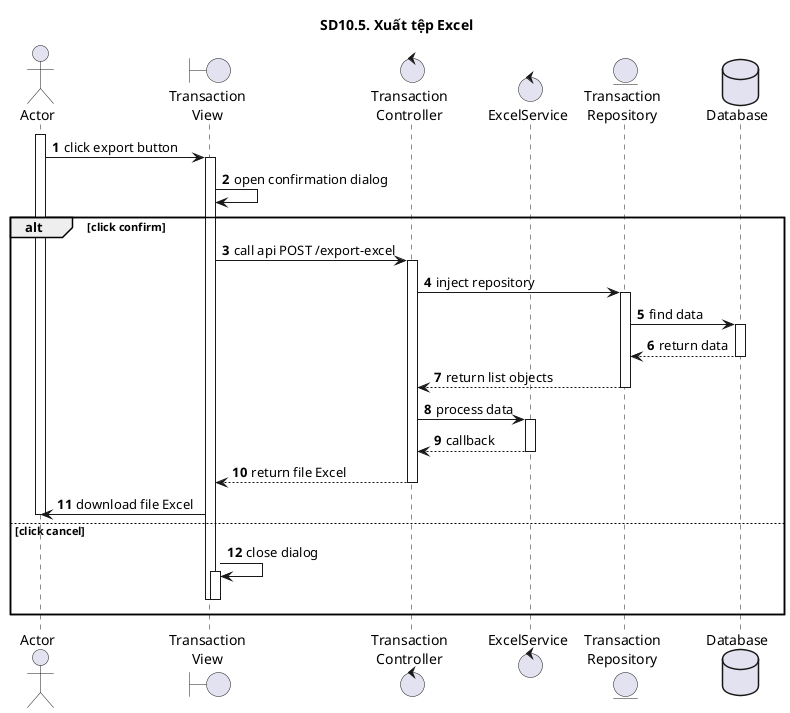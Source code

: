@startuml SQ
autonumber
title SD10.5. Xuất tệp Excel
actor "Actor" as actor
boundary "Transaction\nView" as view
control "Transaction\nController" as controller
control "ExcelService" as service
entity "Transaction\nRepository" as model
database "Database" as database
activate actor
actor -> view : click export button
activate view
view -> view: open confirmation dialog
alt click confirm
view -> controller : call api POST /export-excel
activate controller
controller -> model : inject repository
activate model
model -> database : find data
activate database
database --> model : return data
deactivate database
model --> controller : return list objects
deactivate model
controller -> service: process data
activate service
service --> controller : callback
deactivate service
controller --> view : return file Excel
deactivate controller
view -> actor: download file Excel
deactivate actor
else click cancel
view -> view: close dialog
activate view
deactivate view
deactivate view
end
@enduml